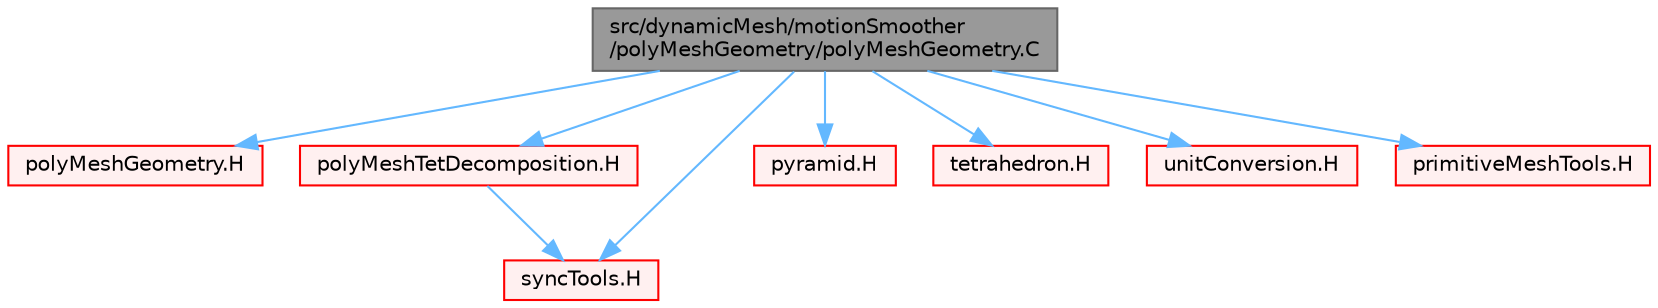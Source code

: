 digraph "src/dynamicMesh/motionSmoother/polyMeshGeometry/polyMeshGeometry.C"
{
 // LATEX_PDF_SIZE
  bgcolor="transparent";
  edge [fontname=Helvetica,fontsize=10,labelfontname=Helvetica,labelfontsize=10];
  node [fontname=Helvetica,fontsize=10,shape=box,height=0.2,width=0.4];
  Node1 [id="Node000001",label="src/dynamicMesh/motionSmoother\l/polyMeshGeometry/polyMeshGeometry.C",height=0.2,width=0.4,color="gray40", fillcolor="grey60", style="filled", fontcolor="black",tooltip=" "];
  Node1 -> Node2 [id="edge1_Node000001_Node000002",color="steelblue1",style="solid",tooltip=" "];
  Node2 [id="Node000002",label="polyMeshGeometry.H",height=0.2,width=0.4,color="red", fillcolor="#FFF0F0", style="filled",URL="$polyMeshGeometry_8H.html",tooltip=" "];
  Node1 -> Node349 [id="edge2_Node000001_Node000349",color="steelblue1",style="solid",tooltip=" "];
  Node349 [id="Node000349",label="polyMeshTetDecomposition.H",height=0.2,width=0.4,color="red", fillcolor="#FFF0F0", style="filled",URL="$polyMeshTetDecomposition_8H.html",tooltip=" "];
  Node349 -> Node355 [id="edge3_Node000349_Node000355",color="steelblue1",style="solid",tooltip=" "];
  Node355 [id="Node000355",label="syncTools.H",height=0.2,width=0.4,color="red", fillcolor="#FFF0F0", style="filled",URL="$syncTools_8H.html",tooltip=" "];
  Node1 -> Node386 [id="edge4_Node000001_Node000386",color="steelblue1",style="solid",tooltip=" "];
  Node386 [id="Node000386",label="pyramid.H",height=0.2,width=0.4,color="red", fillcolor="#FFF0F0", style="filled",URL="$pyramid_8H.html",tooltip=" "];
  Node1 -> Node365 [id="edge5_Node000001_Node000365",color="steelblue1",style="solid",tooltip=" "];
  Node365 [id="Node000365",label="tetrahedron.H",height=0.2,width=0.4,color="red", fillcolor="#FFF0F0", style="filled",URL="$tetrahedron_8H.html",tooltip=" "];
  Node1 -> Node355 [id="edge6_Node000001_Node000355",color="steelblue1",style="solid",tooltip=" "];
  Node1 -> Node388 [id="edge7_Node000001_Node000388",color="steelblue1",style="solid",tooltip=" "];
  Node388 [id="Node000388",label="unitConversion.H",height=0.2,width=0.4,color="red", fillcolor="#FFF0F0", style="filled",URL="$unitConversion_8H.html",tooltip="Unit conversion functions."];
  Node1 -> Node389 [id="edge8_Node000001_Node000389",color="steelblue1",style="solid",tooltip=" "];
  Node389 [id="Node000389",label="primitiveMeshTools.H",height=0.2,width=0.4,color="red", fillcolor="#FFF0F0", style="filled",URL="$primitiveMeshTools_8H.html",tooltip=" "];
}
